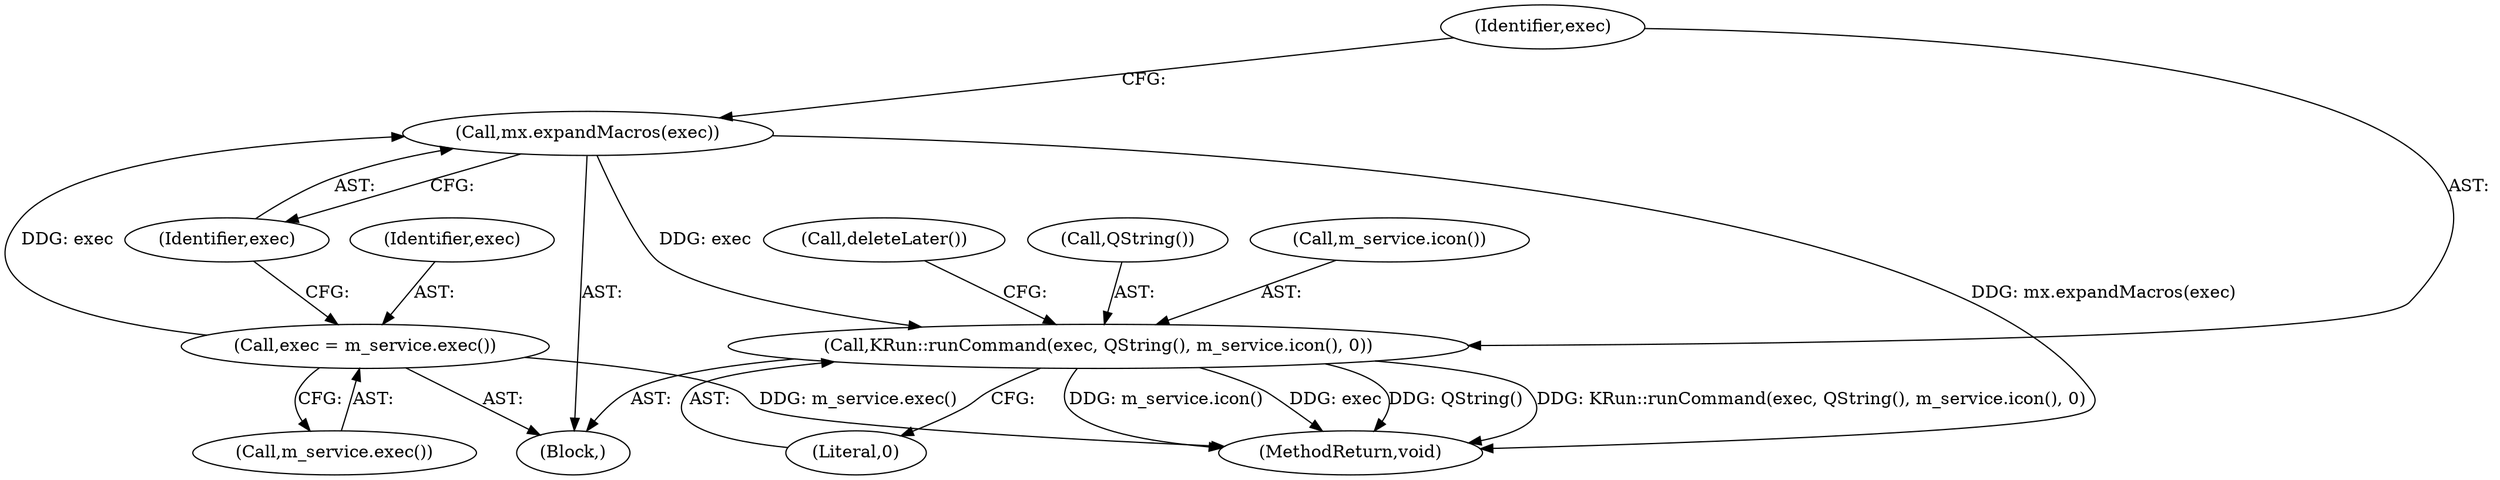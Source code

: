 digraph "1_kde_9db872df82c258315c6ebad800af59e81ffb9212@del" {
"1000109" [label="(Call,mx.expandMacros(exec))"];
"1000105" [label="(Call,exec = m_service.exec())"];
"1000111" [label="(Call,KRun::runCommand(exec, QString(), m_service.icon(), 0))"];
"1000115" [label="(Literal,0)"];
"1000102" [label="(Block,)"];
"1000105" [label="(Call,exec = m_service.exec())"];
"1000111" [label="(Call,KRun::runCommand(exec, QString(), m_service.icon(), 0))"];
"1000117" [label="(MethodReturn,void)"];
"1000107" [label="(Call,m_service.exec())"];
"1000106" [label="(Identifier,exec)"];
"1000114" [label="(Call,m_service.icon())"];
"1000113" [label="(Call,QString())"];
"1000109" [label="(Call,mx.expandMacros(exec))"];
"1000112" [label="(Identifier,exec)"];
"1000110" [label="(Identifier,exec)"];
"1000116" [label="(Call,deleteLater())"];
"1000109" -> "1000102"  [label="AST: "];
"1000109" -> "1000110"  [label="CFG: "];
"1000110" -> "1000109"  [label="AST: "];
"1000112" -> "1000109"  [label="CFG: "];
"1000109" -> "1000117"  [label="DDG: mx.expandMacros(exec)"];
"1000105" -> "1000109"  [label="DDG: exec"];
"1000109" -> "1000111"  [label="DDG: exec"];
"1000105" -> "1000102"  [label="AST: "];
"1000105" -> "1000107"  [label="CFG: "];
"1000106" -> "1000105"  [label="AST: "];
"1000107" -> "1000105"  [label="AST: "];
"1000110" -> "1000105"  [label="CFG: "];
"1000105" -> "1000117"  [label="DDG: m_service.exec()"];
"1000111" -> "1000102"  [label="AST: "];
"1000111" -> "1000115"  [label="CFG: "];
"1000112" -> "1000111"  [label="AST: "];
"1000113" -> "1000111"  [label="AST: "];
"1000114" -> "1000111"  [label="AST: "];
"1000115" -> "1000111"  [label="AST: "];
"1000116" -> "1000111"  [label="CFG: "];
"1000111" -> "1000117"  [label="DDG: m_service.icon()"];
"1000111" -> "1000117"  [label="DDG: exec"];
"1000111" -> "1000117"  [label="DDG: QString()"];
"1000111" -> "1000117"  [label="DDG: KRun::runCommand(exec, QString(), m_service.icon(), 0)"];
}

